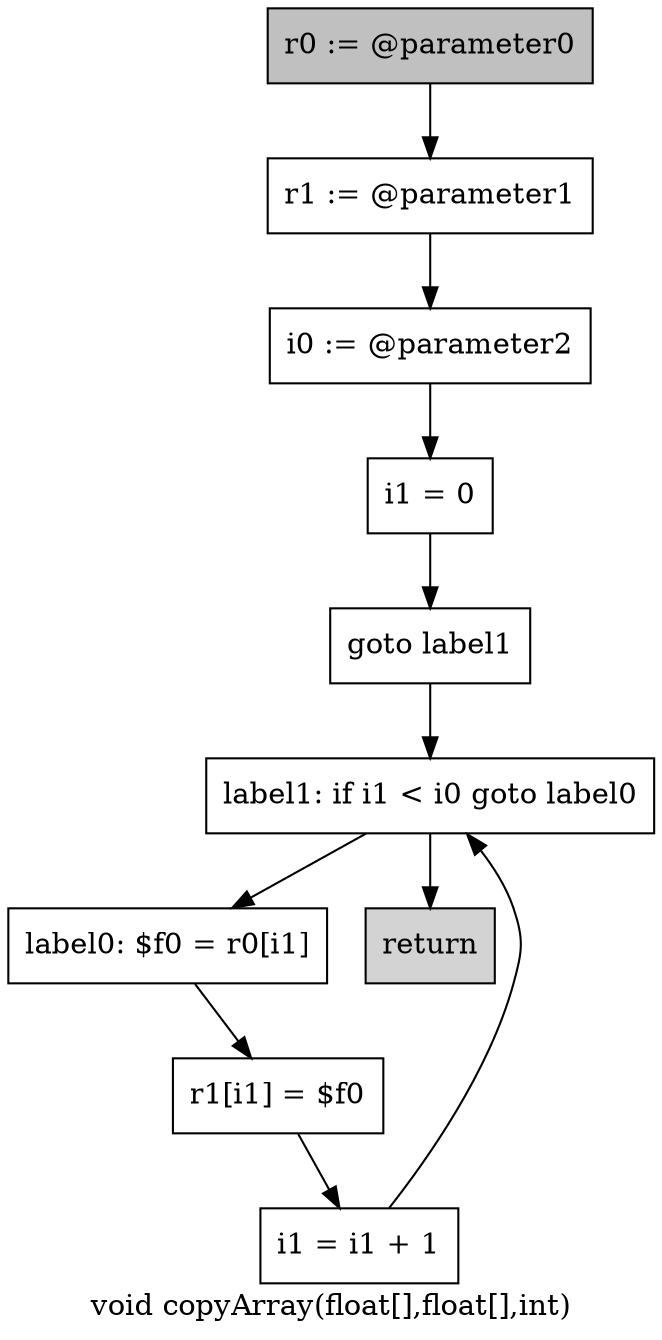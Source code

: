 digraph "void copyArray(float[],float[],int)" {
    label="void copyArray(float[],float[],int)";
    node [shape=box];
    "0" [style=filled,fillcolor=gray,label="r0 := @parameter0",];
    "1" [label="r1 := @parameter1",];
    "0"->"1";
    "2" [label="i0 := @parameter2",];
    "1"->"2";
    "3" [label="i1 = 0",];
    "2"->"3";
    "4" [label="goto label1",];
    "3"->"4";
    "8" [label="label1: if i1 < i0 goto label0",];
    "4"->"8";
    "5" [label="label0: $f0 = r0[i1]",];
    "6" [label="r1[i1] = $f0",];
    "5"->"6";
    "7" [label="i1 = i1 + 1",];
    "6"->"7";
    "7"->"8";
    "8"->"5";
    "9" [style=filled,fillcolor=lightgray,label="return",];
    "8"->"9";
}
